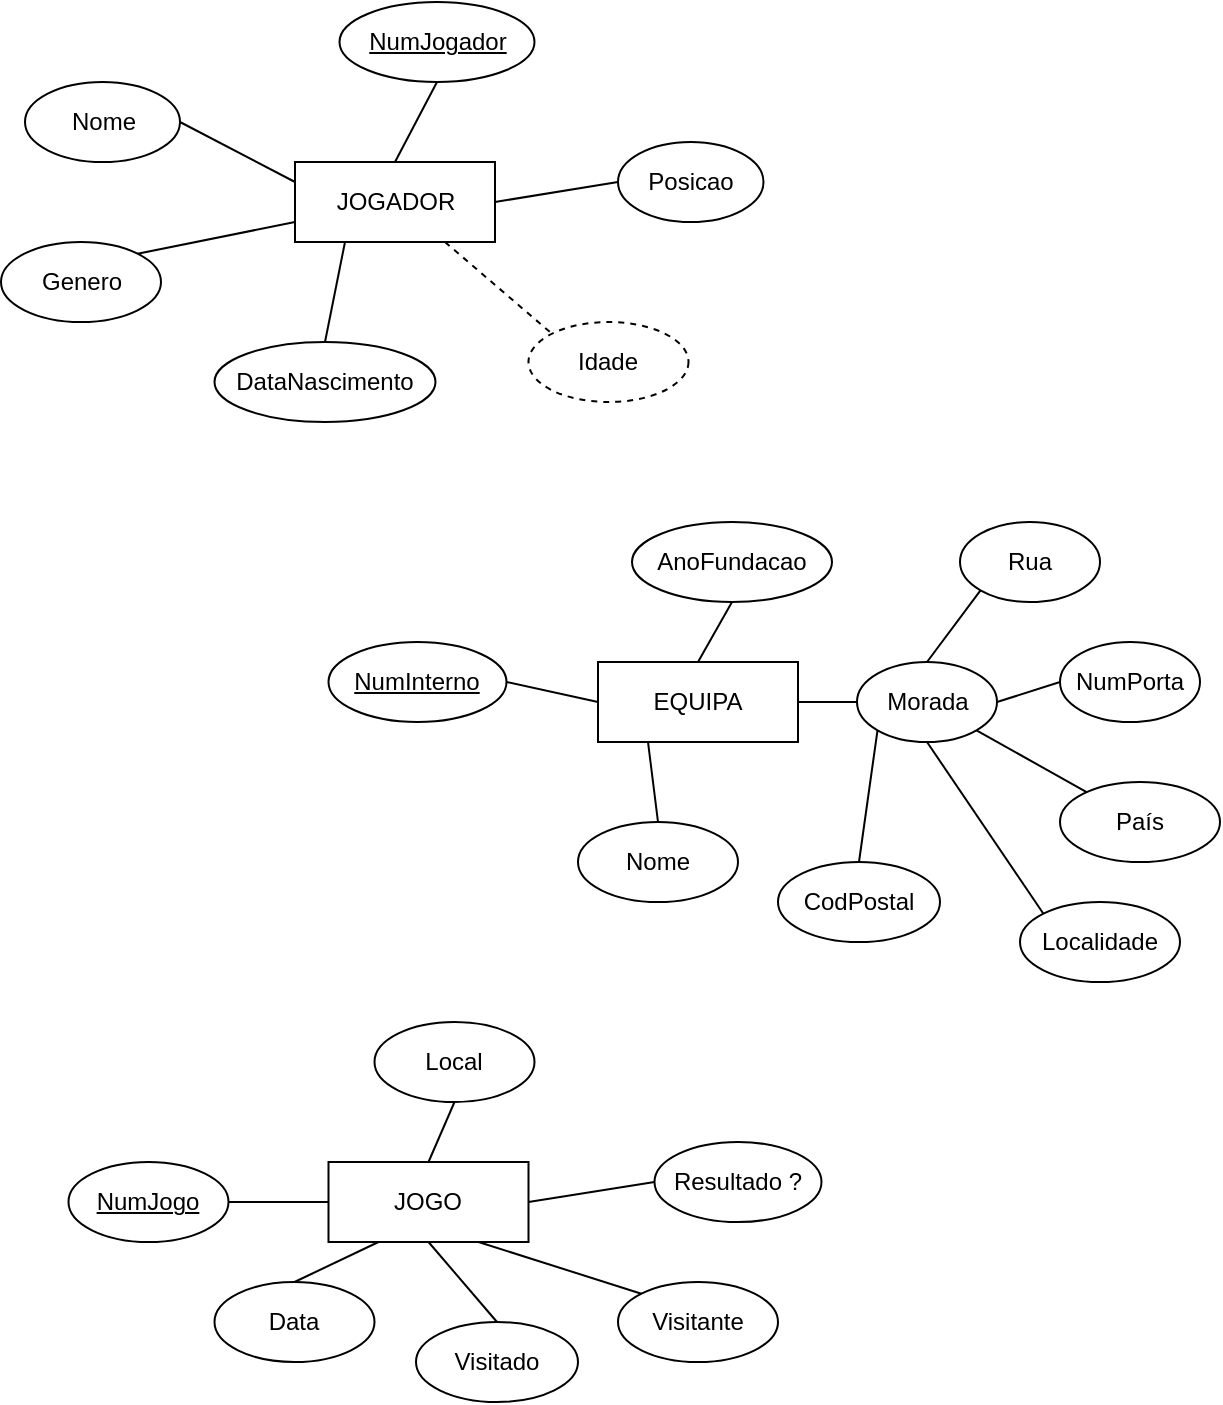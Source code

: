 <mxfile version="24.7.16">
  <diagram name="Página-1" id="kcIxKAWgCtaz62oegx_W">
    <mxGraphModel dx="1194" dy="750" grid="1" gridSize="10" guides="1" tooltips="1" connect="1" arrows="1" fold="1" page="1" pageScale="1" pageWidth="2339" pageHeight="3300" math="0" shadow="0">
      <root>
        <mxCell id="0" />
        <mxCell id="1" parent="0" />
        <mxCell id="7aNGyFdgT1ng_6vokH2H-2" value="EQUIPA" style="whiteSpace=wrap;html=1;align=center;" parent="1" vertex="1">
          <mxGeometry x="1049" y="510" width="100" height="40" as="geometry" />
        </mxCell>
        <mxCell id="7aNGyFdgT1ng_6vokH2H-3" value="NumInterno" style="ellipse;whiteSpace=wrap;html=1;align=center;fontStyle=4;" parent="1" vertex="1">
          <mxGeometry x="914.25" y="500" width="89" height="40" as="geometry" />
        </mxCell>
        <mxCell id="7aNGyFdgT1ng_6vokH2H-4" value="Nome" style="ellipse;whiteSpace=wrap;html=1;align=center;" parent="1" vertex="1">
          <mxGeometry x="1039" y="590" width="80" height="40" as="geometry" />
        </mxCell>
        <mxCell id="7aNGyFdgT1ng_6vokH2H-5" value="" style="endArrow=none;html=1;rounded=0;exitX=0;exitY=0.5;exitDx=0;exitDy=0;entryX=1;entryY=0.5;entryDx=0;entryDy=0;" parent="1" source="7aNGyFdgT1ng_6vokH2H-2" target="7aNGyFdgT1ng_6vokH2H-3" edge="1">
          <mxGeometry relative="1" as="geometry">
            <mxPoint x="1059" y="690" as="sourcePoint" />
            <mxPoint x="1219" y="690" as="targetPoint" />
          </mxGeometry>
        </mxCell>
        <mxCell id="7aNGyFdgT1ng_6vokH2H-6" value="" style="endArrow=none;html=1;rounded=0;entryX=0.5;entryY=0;entryDx=0;entryDy=0;exitX=0.25;exitY=1;exitDx=0;exitDy=0;" parent="1" source="7aNGyFdgT1ng_6vokH2H-2" target="7aNGyFdgT1ng_6vokH2H-4" edge="1">
          <mxGeometry relative="1" as="geometry">
            <mxPoint x="1045" y="530" as="sourcePoint" />
            <mxPoint x="939" y="630" as="targetPoint" />
          </mxGeometry>
        </mxCell>
        <mxCell id="7aNGyFdgT1ng_6vokH2H-7" value="Morada" style="ellipse;whiteSpace=wrap;html=1;align=center;" parent="1" vertex="1">
          <mxGeometry x="1178.5" y="510" width="70" height="40" as="geometry" />
        </mxCell>
        <mxCell id="7aNGyFdgT1ng_6vokH2H-8" value="" style="endArrow=none;html=1;rounded=0;exitX=0;exitY=0.5;exitDx=0;exitDy=0;entryX=1;entryY=0.5;entryDx=0;entryDy=0;" parent="1" source="7aNGyFdgT1ng_6vokH2H-7" target="7aNGyFdgT1ng_6vokH2H-2" edge="1">
          <mxGeometry relative="1" as="geometry">
            <mxPoint x="1361" y="572" as="sourcePoint" />
            <mxPoint x="1287" y="588" as="targetPoint" />
          </mxGeometry>
        </mxCell>
        <mxCell id="7aNGyFdgT1ng_6vokH2H-10" value="" style="endArrow=none;html=1;rounded=0;exitX=0.5;exitY=1;exitDx=0;exitDy=0;entryX=0.5;entryY=0;entryDx=0;entryDy=0;" parent="1" source="CYzNaaDyTAMv3jT5_hoj-39" target="7aNGyFdgT1ng_6vokH2H-2" edge="1">
          <mxGeometry relative="1" as="geometry">
            <mxPoint x="1119" y="480" as="sourcePoint" />
            <mxPoint x="1075" y="590" as="targetPoint" />
          </mxGeometry>
        </mxCell>
        <mxCell id="7aNGyFdgT1ng_6vokH2H-11" value="Rua" style="ellipse;whiteSpace=wrap;html=1;align=center;" parent="1" vertex="1">
          <mxGeometry x="1230" y="440" width="70" height="40" as="geometry" />
        </mxCell>
        <mxCell id="7aNGyFdgT1ng_6vokH2H-12" value="NumPorta" style="ellipse;whiteSpace=wrap;html=1;align=center;" parent="1" vertex="1">
          <mxGeometry x="1280" y="500" width="70" height="40" as="geometry" />
        </mxCell>
        <mxCell id="7aNGyFdgT1ng_6vokH2H-13" value="País" style="ellipse;whiteSpace=wrap;html=1;align=center;" parent="1" vertex="1">
          <mxGeometry x="1280" y="570" width="80" height="40" as="geometry" />
        </mxCell>
        <mxCell id="7aNGyFdgT1ng_6vokH2H-14" value="Localidade" style="ellipse;whiteSpace=wrap;html=1;align=center;" parent="1" vertex="1">
          <mxGeometry x="1260" y="630" width="80" height="40" as="geometry" />
        </mxCell>
        <mxCell id="7aNGyFdgT1ng_6vokH2H-15" value="CodPostal" style="ellipse;whiteSpace=wrap;html=1;align=center;" parent="1" vertex="1">
          <mxGeometry x="1139" y="610" width="81" height="40" as="geometry" />
        </mxCell>
        <mxCell id="7aNGyFdgT1ng_6vokH2H-16" value="" style="endArrow=none;html=1;rounded=0;exitX=0;exitY=1;exitDx=0;exitDy=0;entryX=0.5;entryY=0;entryDx=0;entryDy=0;" parent="1" source="7aNGyFdgT1ng_6vokH2H-11" target="7aNGyFdgT1ng_6vokH2H-7" edge="1">
          <mxGeometry relative="1" as="geometry">
            <mxPoint x="1355" y="440" as="sourcePoint" />
            <mxPoint x="1295" y="470" as="targetPoint" />
          </mxGeometry>
        </mxCell>
        <mxCell id="7aNGyFdgT1ng_6vokH2H-17" value="" style="endArrow=none;html=1;rounded=0;exitX=0;exitY=0.5;exitDx=0;exitDy=0;entryX=1;entryY=0.5;entryDx=0;entryDy=0;" parent="1" source="7aNGyFdgT1ng_6vokH2H-12" target="7aNGyFdgT1ng_6vokH2H-7" edge="1">
          <mxGeometry relative="1" as="geometry">
            <mxPoint x="1365" y="450" as="sourcePoint" />
            <mxPoint x="1305" y="480" as="targetPoint" />
          </mxGeometry>
        </mxCell>
        <mxCell id="7aNGyFdgT1ng_6vokH2H-18" value="" style="endArrow=none;html=1;rounded=0;entryX=1;entryY=1;entryDx=0;entryDy=0;" parent="1" source="7aNGyFdgT1ng_6vokH2H-13" target="7aNGyFdgT1ng_6vokH2H-7" edge="1">
          <mxGeometry relative="1" as="geometry">
            <mxPoint x="1375" y="460" as="sourcePoint" />
            <mxPoint x="1269" y="550" as="targetPoint" />
          </mxGeometry>
        </mxCell>
        <mxCell id="7aNGyFdgT1ng_6vokH2H-19" value="" style="endArrow=none;html=1;rounded=0;exitX=0;exitY=0;exitDx=0;exitDy=0;entryX=0.5;entryY=1;entryDx=0;entryDy=0;" parent="1" source="7aNGyFdgT1ng_6vokH2H-14" target="7aNGyFdgT1ng_6vokH2H-7" edge="1">
          <mxGeometry relative="1" as="geometry">
            <mxPoint x="1385" y="470" as="sourcePoint" />
            <mxPoint x="1325" y="500" as="targetPoint" />
          </mxGeometry>
        </mxCell>
        <mxCell id="7aNGyFdgT1ng_6vokH2H-20" value="" style="endArrow=none;html=1;rounded=0;exitX=0.5;exitY=0;exitDx=0;exitDy=0;entryX=0;entryY=1;entryDx=0;entryDy=0;" parent="1" source="7aNGyFdgT1ng_6vokH2H-15" target="7aNGyFdgT1ng_6vokH2H-7" edge="1">
          <mxGeometry relative="1" as="geometry">
            <mxPoint x="1395" y="480" as="sourcePoint" />
            <mxPoint x="1335" y="510" as="targetPoint" />
          </mxGeometry>
        </mxCell>
        <mxCell id="CYzNaaDyTAMv3jT5_hoj-20" value="JOGO" style="whiteSpace=wrap;html=1;align=center;" parent="1" vertex="1">
          <mxGeometry x="914.25" y="760" width="100" height="40" as="geometry" />
        </mxCell>
        <mxCell id="CYzNaaDyTAMv3jT5_hoj-21" value="NumJogo" style="ellipse;whiteSpace=wrap;html=1;align=center;fontStyle=4;" parent="1" vertex="1">
          <mxGeometry x="784.25" y="760" width="80" height="40" as="geometry" />
        </mxCell>
        <mxCell id="CYzNaaDyTAMv3jT5_hoj-22" value="Data" style="ellipse;whiteSpace=wrap;html=1;align=center;" parent="1" vertex="1">
          <mxGeometry x="857.25" y="820" width="80" height="40" as="geometry" />
        </mxCell>
        <mxCell id="CYzNaaDyTAMv3jT5_hoj-23" value="" style="endArrow=none;html=1;rounded=0;exitX=0;exitY=0.5;exitDx=0;exitDy=0;entryX=1;entryY=0.5;entryDx=0;entryDy=0;" parent="1" source="CYzNaaDyTAMv3jT5_hoj-20" target="CYzNaaDyTAMv3jT5_hoj-21" edge="1">
          <mxGeometry relative="1" as="geometry">
            <mxPoint x="924.25" y="940" as="sourcePoint" />
            <mxPoint x="1084.25" y="940" as="targetPoint" />
          </mxGeometry>
        </mxCell>
        <mxCell id="CYzNaaDyTAMv3jT5_hoj-24" value="" style="endArrow=none;html=1;rounded=0;entryX=0.5;entryY=0;entryDx=0;entryDy=0;exitX=0.25;exitY=1;exitDx=0;exitDy=0;" parent="1" source="CYzNaaDyTAMv3jT5_hoj-20" target="CYzNaaDyTAMv3jT5_hoj-22" edge="1">
          <mxGeometry relative="1" as="geometry">
            <mxPoint x="910.25" y="780" as="sourcePoint" />
            <mxPoint x="804.25" y="880" as="targetPoint" />
          </mxGeometry>
        </mxCell>
        <mxCell id="CYzNaaDyTAMv3jT5_hoj-25" value="Resultado ?" style="ellipse;whiteSpace=wrap;html=1;align=center;" parent="1" vertex="1">
          <mxGeometry x="1077.25" y="750" width="83.5" height="40" as="geometry" />
        </mxCell>
        <mxCell id="CYzNaaDyTAMv3jT5_hoj-26" value="" style="endArrow=none;html=1;rounded=0;exitX=0;exitY=0.5;exitDx=0;exitDy=0;entryX=1;entryY=0.5;entryDx=0;entryDy=0;" parent="1" source="CYzNaaDyTAMv3jT5_hoj-25" target="CYzNaaDyTAMv3jT5_hoj-20" edge="1">
          <mxGeometry relative="1" as="geometry">
            <mxPoint x="1226.25" y="822" as="sourcePoint" />
            <mxPoint x="1152.25" y="838" as="targetPoint" />
          </mxGeometry>
        </mxCell>
        <mxCell id="CYzNaaDyTAMv3jT5_hoj-28" value="" style="endArrow=none;html=1;rounded=0;exitX=0.5;exitY=1;exitDx=0;exitDy=0;entryX=0.5;entryY=0;entryDx=0;entryDy=0;" parent="1" source="CYzNaaDyTAMv3jT5_hoj-75" target="CYzNaaDyTAMv3jT5_hoj-20" edge="1">
          <mxGeometry relative="1" as="geometry">
            <mxPoint x="984.25" y="730" as="sourcePoint" />
            <mxPoint x="940.25" y="840" as="targetPoint" />
          </mxGeometry>
        </mxCell>
        <mxCell id="CYzNaaDyTAMv3jT5_hoj-32" value="Visitante" style="ellipse;whiteSpace=wrap;html=1;align=center;" parent="1" vertex="1">
          <mxGeometry x="1059" y="820" width="80" height="40" as="geometry" />
        </mxCell>
        <mxCell id="CYzNaaDyTAMv3jT5_hoj-33" value="Visitado" style="ellipse;whiteSpace=wrap;html=1;align=center;" parent="1" vertex="1">
          <mxGeometry x="958" y="840" width="81" height="40" as="geometry" />
        </mxCell>
        <mxCell id="CYzNaaDyTAMv3jT5_hoj-37" value="" style="endArrow=none;html=1;rounded=0;exitX=0;exitY=0;exitDx=0;exitDy=0;entryX=0.75;entryY=1;entryDx=0;entryDy=0;" parent="1" source="CYzNaaDyTAMv3jT5_hoj-32" target="CYzNaaDyTAMv3jT5_hoj-20" edge="1">
          <mxGeometry relative="1" as="geometry">
            <mxPoint x="1250.25" y="720" as="sourcePoint" />
            <mxPoint x="1190.25" y="750" as="targetPoint" />
          </mxGeometry>
        </mxCell>
        <mxCell id="CYzNaaDyTAMv3jT5_hoj-38" value="" style="endArrow=none;html=1;rounded=0;exitX=0.5;exitY=0;exitDx=0;exitDy=0;entryX=0.5;entryY=1;entryDx=0;entryDy=0;" parent="1" source="CYzNaaDyTAMv3jT5_hoj-33" target="CYzNaaDyTAMv3jT5_hoj-20" edge="1">
          <mxGeometry relative="1" as="geometry">
            <mxPoint x="1260.25" y="730" as="sourcePoint" />
            <mxPoint x="1200.25" y="760" as="targetPoint" />
          </mxGeometry>
        </mxCell>
        <mxCell id="CYzNaaDyTAMv3jT5_hoj-39" value="AnoFundacao" style="ellipse;whiteSpace=wrap;html=1;align=center;" parent="1" vertex="1">
          <mxGeometry x="1066" y="440" width="100" height="40" as="geometry" />
        </mxCell>
        <mxCell id="CYzNaaDyTAMv3jT5_hoj-40" value="JOGADOR" style="whiteSpace=wrap;html=1;align=center;" parent="1" vertex="1">
          <mxGeometry x="897.5" y="260" width="100" height="40" as="geometry" />
        </mxCell>
        <mxCell id="CYzNaaDyTAMv3jT5_hoj-41" value="NumJogador" style="ellipse;whiteSpace=wrap;html=1;align=center;fontStyle=4;" parent="1" vertex="1">
          <mxGeometry x="919.75" y="180" width="97.5" height="40" as="geometry" />
        </mxCell>
        <mxCell id="CYzNaaDyTAMv3jT5_hoj-42" value="Nome" style="ellipse;whiteSpace=wrap;html=1;align=center;" parent="1" vertex="1">
          <mxGeometry x="762.5" y="220" width="77.5" height="40" as="geometry" />
        </mxCell>
        <mxCell id="CYzNaaDyTAMv3jT5_hoj-43" value="Genero" style="ellipse;whiteSpace=wrap;html=1;align=center;" parent="1" vertex="1">
          <mxGeometry x="750.5" y="300" width="80" height="40" as="geometry" />
        </mxCell>
        <mxCell id="CYzNaaDyTAMv3jT5_hoj-44" value="DataNascimento" style="ellipse;whiteSpace=wrap;html=1;align=center;" parent="1" vertex="1">
          <mxGeometry x="857.25" y="350" width="110.5" height="40" as="geometry" />
        </mxCell>
        <mxCell id="CYzNaaDyTAMv3jT5_hoj-45" value="" style="endArrow=none;html=1;rounded=0;exitX=0.5;exitY=0;exitDx=0;exitDy=0;entryX=0.5;entryY=1;entryDx=0;entryDy=0;" parent="1" source="CYzNaaDyTAMv3jT5_hoj-40" target="CYzNaaDyTAMv3jT5_hoj-41" edge="1">
          <mxGeometry relative="1" as="geometry">
            <mxPoint x="907.5" y="440" as="sourcePoint" />
            <mxPoint x="1067.5" y="440" as="targetPoint" />
          </mxGeometry>
        </mxCell>
        <mxCell id="CYzNaaDyTAMv3jT5_hoj-46" value="" style="endArrow=none;html=1;rounded=0;entryX=1;entryY=0.5;entryDx=0;entryDy=0;exitX=0;exitY=0.25;exitDx=0;exitDy=0;" parent="1" source="CYzNaaDyTAMv3jT5_hoj-40" target="CYzNaaDyTAMv3jT5_hoj-42" edge="1">
          <mxGeometry relative="1" as="geometry">
            <mxPoint x="893.5" y="280" as="sourcePoint" />
            <mxPoint x="787.5" y="380" as="targetPoint" />
          </mxGeometry>
        </mxCell>
        <mxCell id="CYzNaaDyTAMv3jT5_hoj-47" value="" style="endArrow=none;html=1;rounded=0;entryX=1;entryY=0;entryDx=0;entryDy=0;exitX=0;exitY=0.75;exitDx=0;exitDy=0;" parent="1" source="CYzNaaDyTAMv3jT5_hoj-40" target="CYzNaaDyTAMv3jT5_hoj-43" edge="1">
          <mxGeometry relative="1" as="geometry">
            <mxPoint x="900.5" y="300" as="sourcePoint" />
            <mxPoint x="927.5" y="520" as="targetPoint" />
          </mxGeometry>
        </mxCell>
        <mxCell id="CYzNaaDyTAMv3jT5_hoj-48" value="" style="endArrow=none;html=1;rounded=0;exitX=0.25;exitY=1;exitDx=0;exitDy=0;entryX=0.5;entryY=0;entryDx=0;entryDy=0;" parent="1" source="CYzNaaDyTAMv3jT5_hoj-40" target="CYzNaaDyTAMv3jT5_hoj-44" edge="1">
          <mxGeometry relative="1" as="geometry">
            <mxPoint x="977.5" y="320" as="sourcePoint" />
            <mxPoint x="807.5" y="400" as="targetPoint" />
          </mxGeometry>
        </mxCell>
        <mxCell id="CYzNaaDyTAMv3jT5_hoj-49" value="Idade" style="ellipse;whiteSpace=wrap;html=1;align=center;dashed=1;" parent="1" vertex="1">
          <mxGeometry x="1014.25" y="340" width="80" height="40" as="geometry" />
        </mxCell>
        <mxCell id="CYzNaaDyTAMv3jT5_hoj-50" value="" style="endArrow=none;html=1;rounded=0;dashed=1;entryX=0;entryY=0;entryDx=0;entryDy=0;exitX=0.75;exitY=1;exitDx=0;exitDy=0;jumpSize=6;" parent="1" source="CYzNaaDyTAMv3jT5_hoj-40" target="CYzNaaDyTAMv3jT5_hoj-49" edge="1">
          <mxGeometry relative="1" as="geometry">
            <mxPoint x="1103.5" y="310" as="sourcePoint" />
            <mxPoint x="1263.5" y="310" as="targetPoint" />
            <Array as="points" />
          </mxGeometry>
        </mxCell>
        <mxCell id="CYzNaaDyTAMv3jT5_hoj-51" value="" style="resizable=0;html=1;whiteSpace=wrap;align=right;verticalAlign=bottom;" parent="CYzNaaDyTAMv3jT5_hoj-50" connectable="0" vertex="1">
          <mxGeometry x="1" relative="1" as="geometry" />
        </mxCell>
        <mxCell id="CYzNaaDyTAMv3jT5_hoj-52" value="Posicao" style="ellipse;whiteSpace=wrap;html=1;align=center;" parent="1" vertex="1">
          <mxGeometry x="1059" y="250" width="72.75" height="40" as="geometry" />
        </mxCell>
        <mxCell id="CYzNaaDyTAMv3jT5_hoj-53" value="" style="endArrow=none;html=1;rounded=0;exitX=0;exitY=0.5;exitDx=0;exitDy=0;entryX=1;entryY=0.5;entryDx=0;entryDy=0;" parent="1" source="CYzNaaDyTAMv3jT5_hoj-52" target="CYzNaaDyTAMv3jT5_hoj-40" edge="1">
          <mxGeometry relative="1" as="geometry">
            <mxPoint x="1209.5" y="322" as="sourcePoint" />
            <mxPoint x="1135.5" y="338" as="targetPoint" />
          </mxGeometry>
        </mxCell>
        <mxCell id="CYzNaaDyTAMv3jT5_hoj-75" value="Local" style="ellipse;whiteSpace=wrap;html=1;align=center;" parent="1" vertex="1">
          <mxGeometry x="937.25" y="690" width="80" height="40" as="geometry" />
        </mxCell>
        <mxCell id="CYzNaaDyTAMv3jT5_hoj-76" style="edgeStyle=orthogonalEdgeStyle;rounded=0;orthogonalLoop=1;jettySize=auto;html=1;exitX=0.5;exitY=1;exitDx=0;exitDy=0;" parent="1" source="7aNGyFdgT1ng_6vokH2H-14" target="7aNGyFdgT1ng_6vokH2H-14" edge="1">
          <mxGeometry relative="1" as="geometry" />
        </mxCell>
      </root>
    </mxGraphModel>
  </diagram>
</mxfile>

